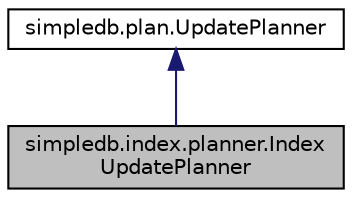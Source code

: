 digraph "simpledb.index.planner.IndexUpdatePlanner"
{
  edge [fontname="Helvetica",fontsize="10",labelfontname="Helvetica",labelfontsize="10"];
  node [fontname="Helvetica",fontsize="10",shape=record];
  Node2 [label="simpledb.index.planner.Index\lUpdatePlanner",height=0.2,width=0.4,color="black", fillcolor="grey75", style="filled", fontcolor="black"];
  Node3 -> Node2 [dir="back",color="midnightblue",fontsize="10",style="solid",fontname="Helvetica"];
  Node3 [label="simpledb.plan.UpdatePlanner",height=0.2,width=0.4,color="black", fillcolor="white", style="filled",URL="$interfacesimpledb_1_1plan_1_1UpdatePlanner.html"];
}
